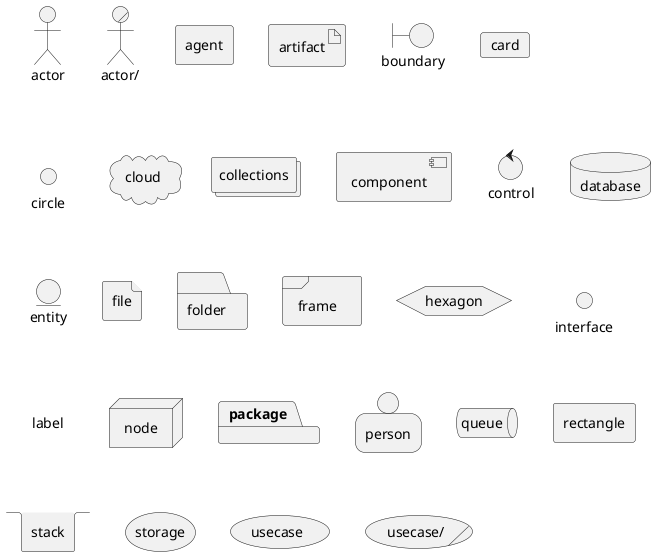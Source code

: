 {
  "sha1": "er4zwi2okfbun2zia2hxe785n2g7y63",
  "insertion": {
    "when": "2024-06-01T09:03:04.983Z",
    "url": "https://the-lum.github.io/puml-themes-gallery/#aws-orange",
    "user": "plantuml@gmail.com"
  }
}
@startuml
actor actor
actor/ "actor/"
agent agent
artifact artifact
boundary boundary
card card
circle circle
cloud cloud
collections collections
component component
control control
database database
entity entity
file file
folder folder
frame frame
hexagon hexagon
interface interface
label label
node node
package package
person person
queue queue
rectangle rectangle
stack stack
storage storage
usecase usecase
usecase/ "usecase/"
@enduml

